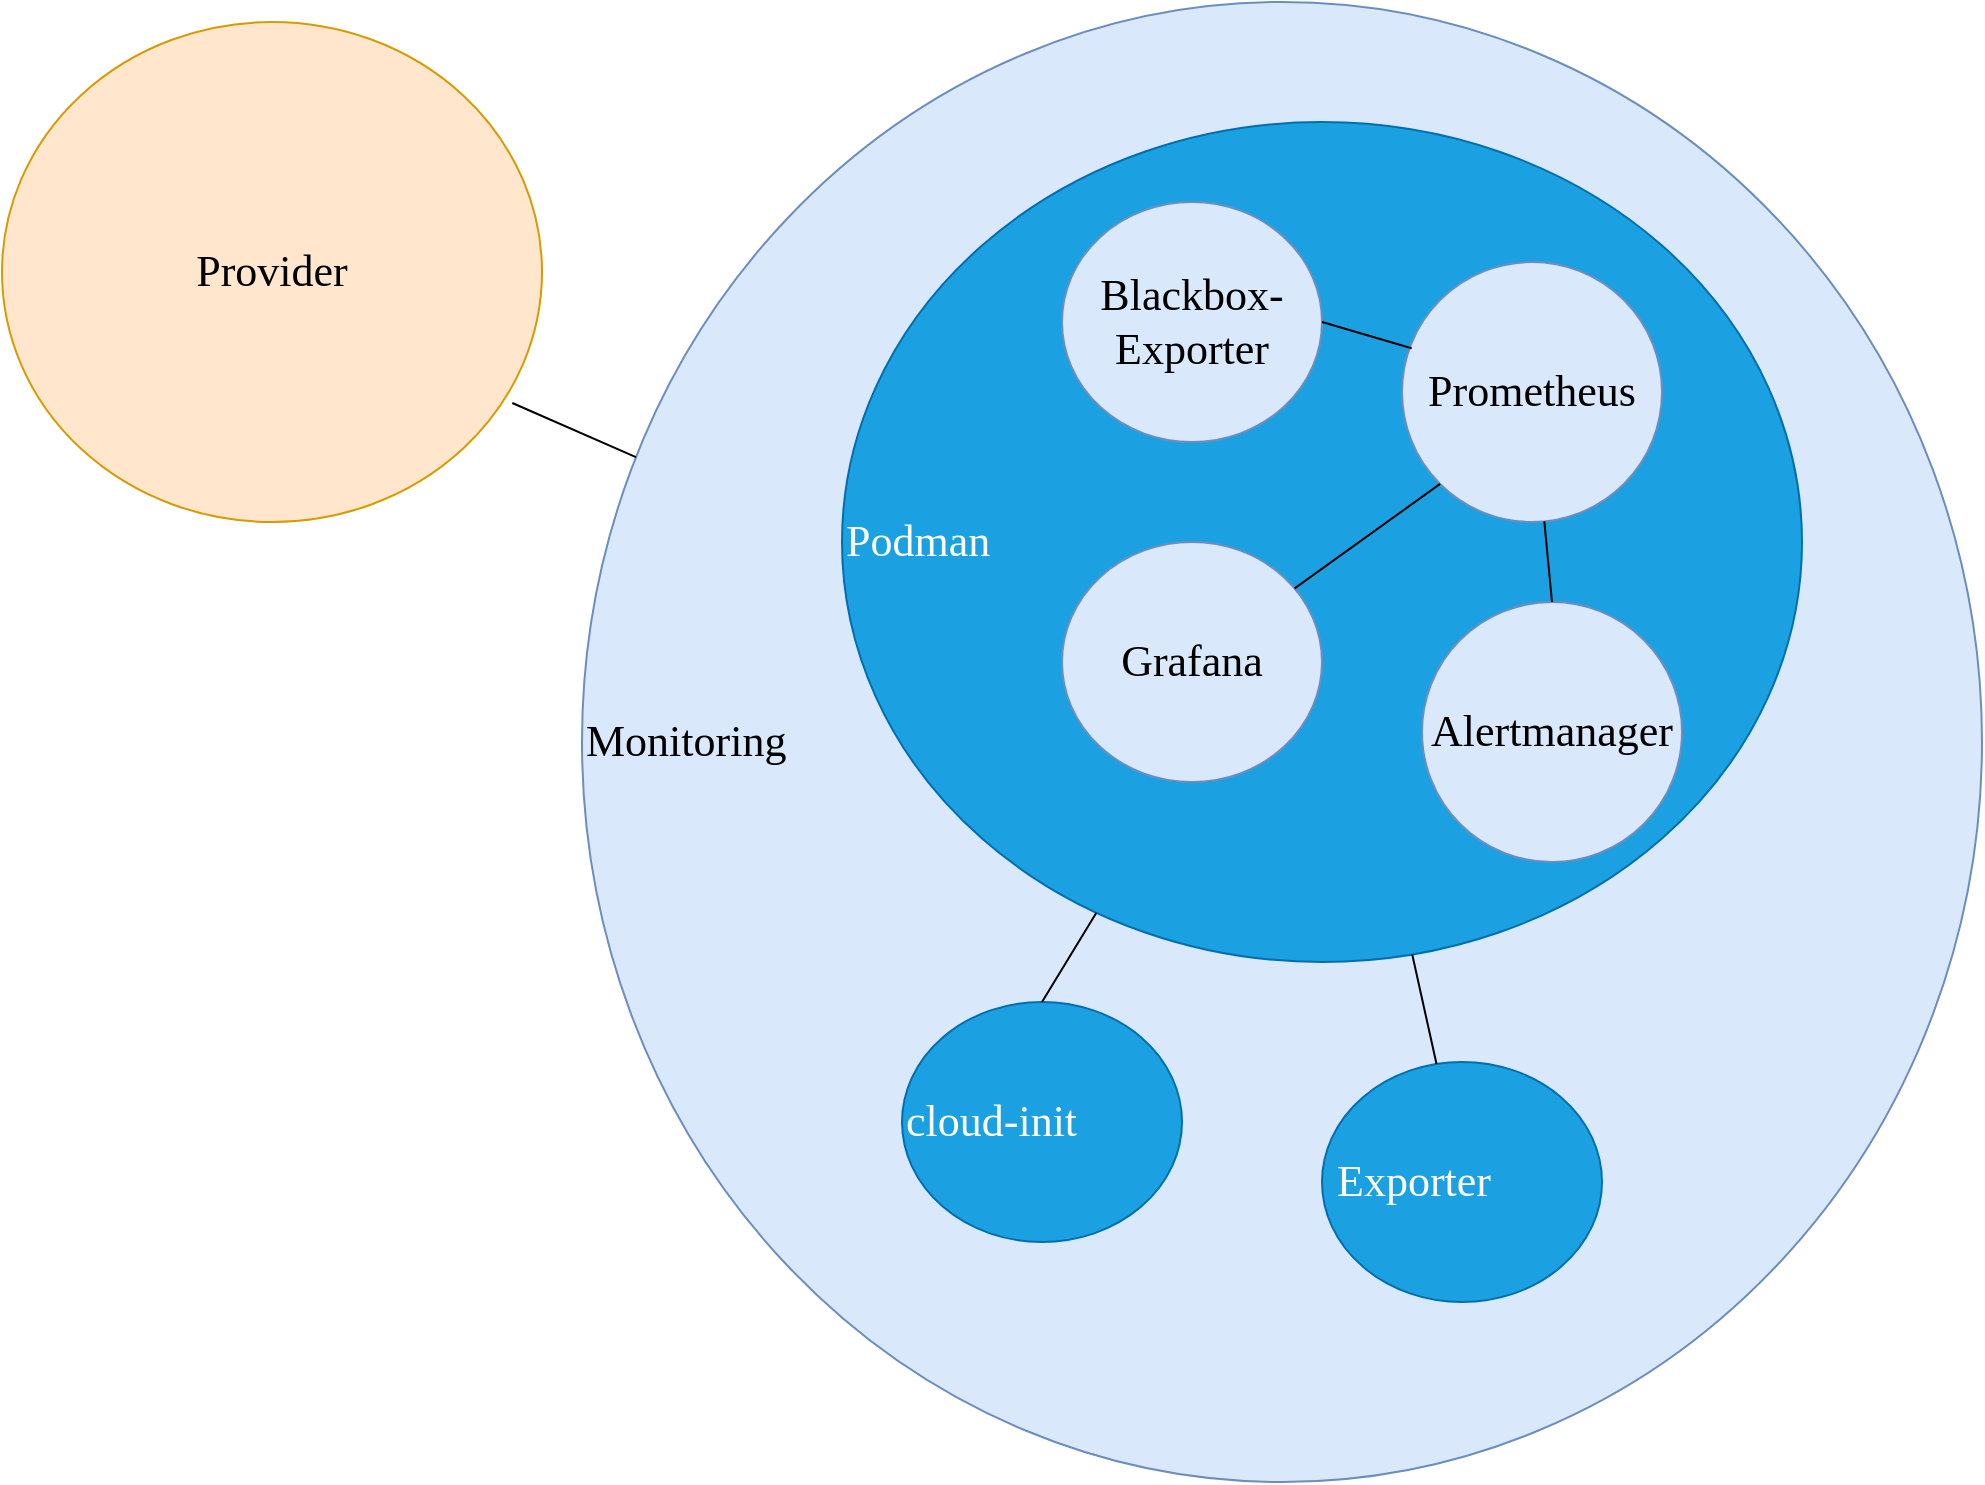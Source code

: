 <mxfile version="21.2.8" type="device">
  <diagram name="Page-1" id="dd472eb7-4b8b-5cd9-a60b-b15522922e76">
    <mxGraphModel dx="3100" dy="2970" grid="1" gridSize="10" guides="1" tooltips="1" connect="1" arrows="1" fold="1" page="1" pageScale="1" pageWidth="1100" pageHeight="850" background="none" math="0" shadow="0">
      <root>
        <mxCell id="0" />
        <mxCell id="1" parent="0" />
        <mxCell id="374e34682ed331ee-1" value="Monitoring" style="ellipse;whiteSpace=wrap;html=1;rounded=0;shadow=0;dashed=0;comic=0;fontFamily=Verdana;fontSize=22;fillColor=#dae8fc;strokeColor=#6c8ebf;align=left;" parent="1" vertex="1">
          <mxGeometry x="-750" y="-1650" width="700" height="740" as="geometry" />
        </mxCell>
        <mxCell id="45236fa5f4b8e91a-1" value="Podman" style="ellipse;whiteSpace=wrap;html=1;rounded=0;shadow=0;dashed=0;comic=0;fontFamily=Verdana;fontSize=22;fillColor=#1ba1e2;strokeColor=#006EAF;align=left;fontColor=#ffffff;" parent="1" vertex="1">
          <mxGeometry x="-620" y="-1590" width="480" height="420" as="geometry" />
        </mxCell>
        <mxCell id="45236fa5f4b8e91a-2" value="Grafana" style="ellipse;whiteSpace=wrap;html=1;rounded=0;shadow=0;dashed=0;comic=0;fontFamily=Verdana;fontSize=22;fillColor=#dae8fc;strokeColor=#6c8ebf;" parent="1" vertex="1">
          <mxGeometry x="-510" y="-1380" width="130" height="120" as="geometry" />
        </mxCell>
        <mxCell id="45236fa5f4b8e91a-3" value="Prometheus" style="ellipse;whiteSpace=wrap;html=1;rounded=0;shadow=0;dashed=0;comic=0;fontFamily=Verdana;fontSize=22;fillColor=#dae8fc;strokeColor=#6c8ebf;" parent="1" vertex="1">
          <mxGeometry x="-340" y="-1520" width="130" height="130" as="geometry" />
        </mxCell>
        <mxCell id="45236fa5f4b8e91a-8" value="Blackbox-Exporter" style="ellipse;whiteSpace=wrap;html=1;rounded=0;shadow=0;dashed=0;comic=0;fontFamily=Verdana;fontSize=22;fillColor=#dae8fc;strokeColor=#6c8ebf;" parent="1" vertex="1">
          <mxGeometry x="-510" y="-1550" width="130" height="120" as="geometry" />
        </mxCell>
        <mxCell id="RrNw7fHvJgv9lTAghIve-2" value="Alertmanager" style="ellipse;whiteSpace=wrap;html=1;rounded=0;shadow=0;dashed=0;comic=0;fontFamily=Verdana;fontSize=22;fillColor=#dae8fc;strokeColor=#6c8ebf;" vertex="1" parent="1">
          <mxGeometry x="-330" y="-1350" width="130" height="130" as="geometry" />
        </mxCell>
        <mxCell id="RrNw7fHvJgv9lTAghIve-3" value="Provider" style="ellipse;whiteSpace=wrap;html=1;rounded=0;shadow=0;dashed=0;comic=0;fontFamily=Verdana;fontSize=22;fillColor=#ffe6cc;strokeColor=#d79b00;" vertex="1" parent="1">
          <mxGeometry x="-1040" y="-1640" width="270" height="250" as="geometry" />
        </mxCell>
        <mxCell id="RrNw7fHvJgv9lTAghIve-4" value="cloud-init" style="ellipse;whiteSpace=wrap;html=1;rounded=0;shadow=0;dashed=0;comic=0;fontFamily=Verdana;fontSize=22;fillColor=#1ba1e2;strokeColor=#006EAF;align=left;fontColor=#ffffff;" vertex="1" parent="1">
          <mxGeometry x="-590" y="-1150" width="140" height="120" as="geometry" />
        </mxCell>
        <mxCell id="RrNw7fHvJgv9lTAghIve-7" value="&amp;nbsp;Exporter" style="ellipse;whiteSpace=wrap;html=1;rounded=0;shadow=0;dashed=0;comic=0;fontFamily=Verdana;fontSize=22;fillColor=#1ba1e2;strokeColor=#006EAF;align=left;fontColor=#ffffff;" vertex="1" parent="1">
          <mxGeometry x="-380" y="-1120" width="140" height="120" as="geometry" />
        </mxCell>
        <mxCell id="RrNw7fHvJgv9lTAghIve-11" value="" style="endArrow=none;html=1;rounded=0;exitX=0.5;exitY=0;exitDx=0;exitDy=0;" edge="1" parent="1" source="RrNw7fHvJgv9lTAghIve-4" target="45236fa5f4b8e91a-1">
          <mxGeometry width="50" height="50" relative="1" as="geometry">
            <mxPoint x="-290" y="-1090" as="sourcePoint" />
            <mxPoint x="-240" y="-1140" as="targetPoint" />
          </mxGeometry>
        </mxCell>
        <mxCell id="RrNw7fHvJgv9lTAghIve-12" value="" style="endArrow=none;html=1;rounded=0;" edge="1" parent="1" source="RrNw7fHvJgv9lTAghIve-7" target="45236fa5f4b8e91a-1">
          <mxGeometry width="50" height="50" relative="1" as="geometry">
            <mxPoint x="-290" y="-1090" as="sourcePoint" />
            <mxPoint x="-240" y="-1140" as="targetPoint" />
          </mxGeometry>
        </mxCell>
        <mxCell id="RrNw7fHvJgv9lTAghIve-13" value="" style="endArrow=none;html=1;rounded=0;exitX=0.5;exitY=0;exitDx=0;exitDy=0;" edge="1" parent="1" source="RrNw7fHvJgv9lTAghIve-2" target="45236fa5f4b8e91a-3">
          <mxGeometry width="50" height="50" relative="1" as="geometry">
            <mxPoint x="-290" y="-1090" as="sourcePoint" />
            <mxPoint x="-240" y="-1140" as="targetPoint" />
          </mxGeometry>
        </mxCell>
        <mxCell id="RrNw7fHvJgv9lTAghIve-14" value="" style="endArrow=none;html=1;rounded=0;entryX=0;entryY=1;entryDx=0;entryDy=0;" edge="1" parent="1" source="45236fa5f4b8e91a-2" target="45236fa5f4b8e91a-3">
          <mxGeometry width="50" height="50" relative="1" as="geometry">
            <mxPoint x="-290" y="-1090" as="sourcePoint" />
            <mxPoint x="-240" y="-1140" as="targetPoint" />
          </mxGeometry>
        </mxCell>
        <mxCell id="RrNw7fHvJgv9lTAghIve-15" value="" style="endArrow=none;html=1;rounded=0;entryX=0.037;entryY=0.332;entryDx=0;entryDy=0;exitX=1;exitY=0.5;exitDx=0;exitDy=0;entryPerimeter=0;" edge="1" parent="1" source="45236fa5f4b8e91a-8" target="45236fa5f4b8e91a-3">
          <mxGeometry width="50" height="50" relative="1" as="geometry">
            <mxPoint x="-240" y="-1020" as="sourcePoint" />
            <mxPoint x="-190" y="-1070" as="targetPoint" />
          </mxGeometry>
        </mxCell>
        <mxCell id="RrNw7fHvJgv9lTAghIve-16" value="" style="endArrow=none;html=1;rounded=0;entryX=0.945;entryY=0.762;entryDx=0;entryDy=0;entryPerimeter=0;" edge="1" parent="1" source="374e34682ed331ee-1" target="RrNw7fHvJgv9lTAghIve-3">
          <mxGeometry width="50" height="50" relative="1" as="geometry">
            <mxPoint x="-240" y="-1020" as="sourcePoint" />
            <mxPoint x="-190" y="-1070" as="targetPoint" />
          </mxGeometry>
        </mxCell>
      </root>
    </mxGraphModel>
  </diagram>
</mxfile>
